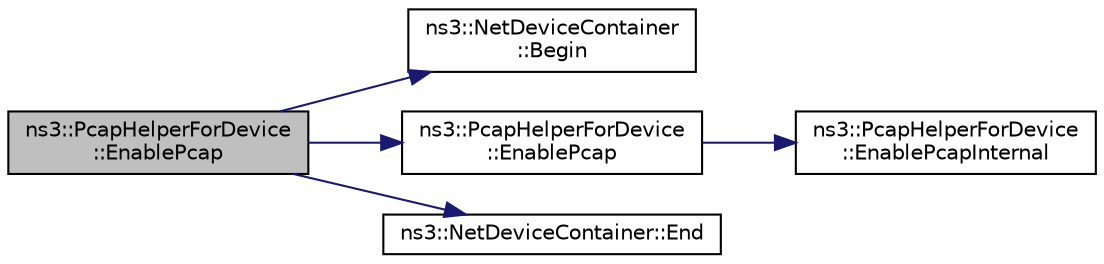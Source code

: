 digraph "ns3::PcapHelperForDevice::EnablePcap"
{
 // LATEX_PDF_SIZE
  edge [fontname="Helvetica",fontsize="10",labelfontname="Helvetica",labelfontsize="10"];
  node [fontname="Helvetica",fontsize="10",shape=record];
  rankdir="LR";
  Node1 [label="ns3::PcapHelperForDevice\l::EnablePcap",height=0.2,width=0.4,color="black", fillcolor="grey75", style="filled", fontcolor="black",tooltip="Enable pcap output on each device in the container which is of the appropriate type."];
  Node1 -> Node2 [color="midnightblue",fontsize="10",style="solid",fontname="Helvetica"];
  Node2 [label="ns3::NetDeviceContainer\l::Begin",height=0.2,width=0.4,color="black", fillcolor="white", style="filled",URL="$classns3_1_1_net_device_container.html#a4ddc336af319061f5b61c515f0453242",tooltip="Get an iterator which refers to the first NetDevice in the container."];
  Node1 -> Node3 [color="midnightblue",fontsize="10",style="solid",fontname="Helvetica"];
  Node3 [label="ns3::PcapHelperForDevice\l::EnablePcap",height=0.2,width=0.4,color="black", fillcolor="white", style="filled",URL="$classns3_1_1_pcap_helper_for_device.html#a74866def9a881aa9d5c5be1225a26722",tooltip="Enable pcap output the indicated net device."];
  Node3 -> Node4 [color="midnightblue",fontsize="10",style="solid",fontname="Helvetica"];
  Node4 [label="ns3::PcapHelperForDevice\l::EnablePcapInternal",height=0.2,width=0.4,color="black", fillcolor="white", style="filled",URL="$classns3_1_1_pcap_helper_for_device.html#aae5c1fa77e45af342b1e3f70bf604e0f",tooltip="Enable pcap output the indicated net device."];
  Node1 -> Node5 [color="midnightblue",fontsize="10",style="solid",fontname="Helvetica"];
  Node5 [label="ns3::NetDeviceContainer::End",height=0.2,width=0.4,color="black", fillcolor="white", style="filled",URL="$classns3_1_1_net_device_container.html#a436d9df206570861f96c3f278eaccb92",tooltip="Get an iterator which indicates past-the-last NetDevice in the container."];
}
